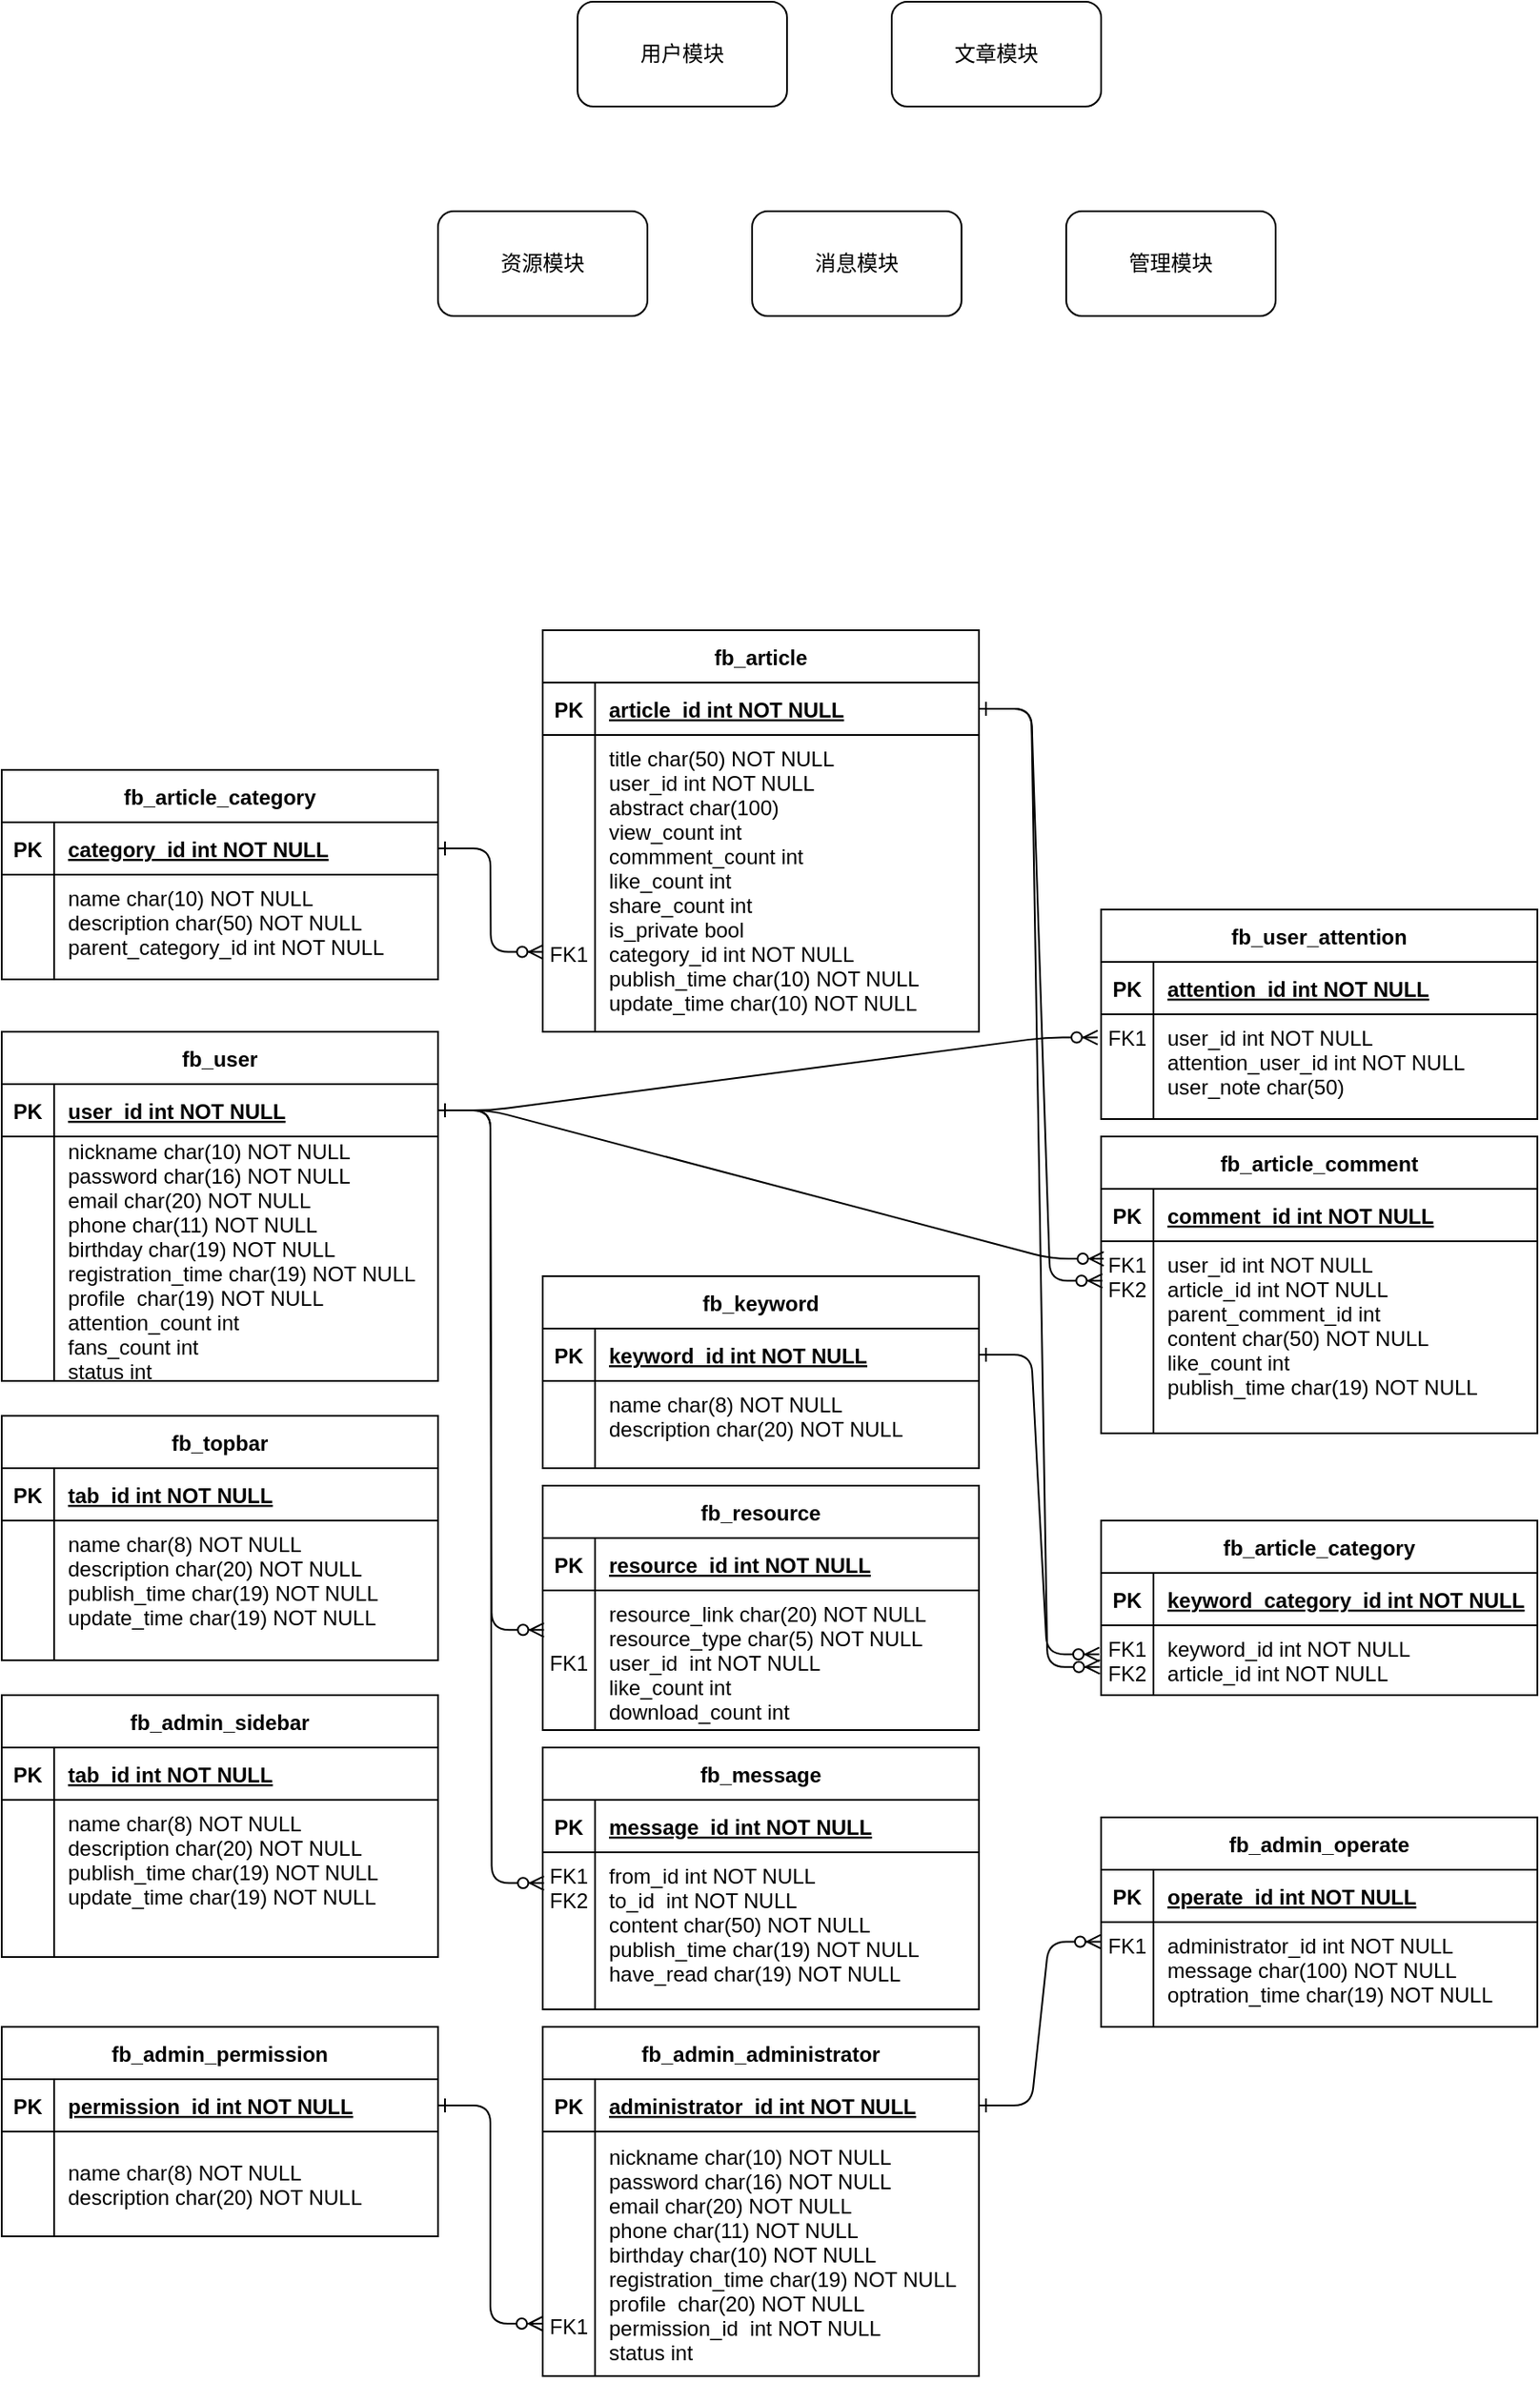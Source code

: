 <mxfile version="20.8.11" type="github"><diagram id="R2lEEEUBdFMjLlhIrx00" name="Page-1"><mxGraphModel dx="1850" dy="1623" grid="1" gridSize="10" guides="1" tooltips="1" connect="1" arrows="1" fold="1" page="1" pageScale="1" pageWidth="850" pageHeight="1100" math="0" shadow="0" extFonts="Permanent Marker^https://fonts.googleapis.com/css?family=Permanent+Marker"><root><mxCell id="0"/><mxCell id="1" parent="0"/><mxCell id="C-vyLk0tnHw3VtMMgP7b-1" value="" style="edgeStyle=entityRelationEdgeStyle;endArrow=ERzeroToMany;startArrow=ERone;endFill=1;startFill=0;entryX=-0.008;entryY=0.221;entryDx=0;entryDy=0;entryPerimeter=0;" parent="1" source="C-vyLk0tnHw3VtMMgP7b-24" target="9buEiOrtO3o29P1DE8tQ-12" edge="1"><mxGeometry width="100" height="100" relative="1" as="geometry"><mxPoint x="340" y="720" as="sourcePoint"/><mxPoint x="430" y="340" as="targetPoint"/></mxGeometry></mxCell><mxCell id="C-vyLk0tnHw3VtMMgP7b-2" value="fb_article_category" style="shape=table;startSize=30;container=1;collapsible=1;childLayout=tableLayout;fixedRows=1;rowLines=0;fontStyle=1;align=center;resizeLast=1;" parent="1" vertex="1"><mxGeometry x="-190" y="190" width="250" height="120" as="geometry"/></mxCell><mxCell id="C-vyLk0tnHw3VtMMgP7b-3" value="" style="shape=partialRectangle;collapsible=0;dropTarget=0;pointerEvents=0;fillColor=none;points=[[0,0.5],[1,0.5]];portConstraint=eastwest;top=0;left=0;right=0;bottom=1;" parent="C-vyLk0tnHw3VtMMgP7b-2" vertex="1"><mxGeometry y="30" width="250" height="30" as="geometry"/></mxCell><mxCell id="C-vyLk0tnHw3VtMMgP7b-4" value="PK" style="shape=partialRectangle;overflow=hidden;connectable=0;fillColor=none;top=0;left=0;bottom=0;right=0;fontStyle=1;" parent="C-vyLk0tnHw3VtMMgP7b-3" vertex="1"><mxGeometry width="30" height="30" as="geometry"><mxRectangle width="30" height="30" as="alternateBounds"/></mxGeometry></mxCell><mxCell id="C-vyLk0tnHw3VtMMgP7b-5" value="category_id int NOT NULL" style="shape=partialRectangle;overflow=hidden;connectable=0;fillColor=none;top=0;left=0;bottom=0;right=0;align=left;spacingLeft=6;fontStyle=5;" parent="C-vyLk0tnHw3VtMMgP7b-3" vertex="1"><mxGeometry x="30" width="220" height="30" as="geometry"><mxRectangle width="220" height="30" as="alternateBounds"/></mxGeometry></mxCell><mxCell id="C-vyLk0tnHw3VtMMgP7b-6" value="" style="shape=partialRectangle;collapsible=0;dropTarget=0;pointerEvents=0;fillColor=none;points=[[0,0.5],[1,0.5]];portConstraint=eastwest;top=0;left=0;right=0;bottom=0;" parent="C-vyLk0tnHw3VtMMgP7b-2" vertex="1"><mxGeometry y="60" width="250" height="60" as="geometry"/></mxCell><mxCell id="C-vyLk0tnHw3VtMMgP7b-7" value="" style="shape=partialRectangle;overflow=hidden;connectable=0;fillColor=none;top=0;left=0;bottom=0;right=0;" parent="C-vyLk0tnHw3VtMMgP7b-6" vertex="1"><mxGeometry width="30" height="60" as="geometry"><mxRectangle width="30" height="60" as="alternateBounds"/></mxGeometry></mxCell><mxCell id="C-vyLk0tnHw3VtMMgP7b-8" value="name char(10) NOT NULL&#10;description char(50) NOT NULL&#10;parent_category_id int NOT NULL" style="shape=partialRectangle;overflow=hidden;connectable=0;fillColor=none;top=0;left=0;bottom=0;right=0;align=left;spacingLeft=6;verticalAlign=top;" parent="C-vyLk0tnHw3VtMMgP7b-6" vertex="1"><mxGeometry x="30" width="220" height="60" as="geometry"><mxRectangle width="220" height="60" as="alternateBounds"/></mxGeometry></mxCell><mxCell id="C-vyLk0tnHw3VtMMgP7b-13" value="fb_keyword" style="shape=table;startSize=30;container=1;collapsible=1;childLayout=tableLayout;fixedRows=1;rowLines=0;fontStyle=1;align=center;resizeLast=1;" parent="1" vertex="1"><mxGeometry x="120" y="480" width="250" height="110" as="geometry"/></mxCell><mxCell id="C-vyLk0tnHw3VtMMgP7b-14" value="" style="shape=partialRectangle;collapsible=0;dropTarget=0;pointerEvents=0;fillColor=none;points=[[0,0.5],[1,0.5]];portConstraint=eastwest;top=0;left=0;right=0;bottom=1;" parent="C-vyLk0tnHw3VtMMgP7b-13" vertex="1"><mxGeometry y="30" width="250" height="30" as="geometry"/></mxCell><mxCell id="C-vyLk0tnHw3VtMMgP7b-15" value="PK" style="shape=partialRectangle;overflow=hidden;connectable=0;fillColor=none;top=0;left=0;bottom=0;right=0;fontStyle=1;" parent="C-vyLk0tnHw3VtMMgP7b-14" vertex="1"><mxGeometry width="30" height="30" as="geometry"><mxRectangle width="30" height="30" as="alternateBounds"/></mxGeometry></mxCell><mxCell id="C-vyLk0tnHw3VtMMgP7b-16" value="keyword_id int NOT NULL" style="shape=partialRectangle;overflow=hidden;connectable=0;fillColor=none;top=0;left=0;bottom=0;right=0;align=left;spacingLeft=6;fontStyle=5;" parent="C-vyLk0tnHw3VtMMgP7b-14" vertex="1"><mxGeometry x="30" width="220" height="30" as="geometry"><mxRectangle width="220" height="30" as="alternateBounds"/></mxGeometry></mxCell><mxCell id="C-vyLk0tnHw3VtMMgP7b-17" value="" style="shape=partialRectangle;collapsible=0;dropTarget=0;pointerEvents=0;fillColor=none;points=[[0,0.5],[1,0.5]];portConstraint=eastwest;top=0;left=0;right=0;bottom=0;" parent="C-vyLk0tnHw3VtMMgP7b-13" vertex="1"><mxGeometry y="60" width="250" height="50" as="geometry"/></mxCell><mxCell id="C-vyLk0tnHw3VtMMgP7b-18" value="" style="shape=partialRectangle;overflow=hidden;connectable=0;fillColor=none;top=0;left=0;bottom=0;right=0;" parent="C-vyLk0tnHw3VtMMgP7b-17" vertex="1"><mxGeometry width="30" height="50" as="geometry"><mxRectangle width="30" height="50" as="alternateBounds"/></mxGeometry></mxCell><mxCell id="C-vyLk0tnHw3VtMMgP7b-19" value="name char(8) NOT NULL&#10;description char(20) NOT NULL" style="shape=partialRectangle;overflow=hidden;connectable=0;fillColor=none;top=0;left=0;bottom=0;right=0;align=left;spacingLeft=6;verticalAlign=top;" parent="C-vyLk0tnHw3VtMMgP7b-17" vertex="1"><mxGeometry x="30" width="220" height="50" as="geometry"><mxRectangle width="220" height="50" as="alternateBounds"/></mxGeometry></mxCell><mxCell id="C-vyLk0tnHw3VtMMgP7b-23" value="fb_user" style="shape=table;startSize=30;container=1;collapsible=1;childLayout=tableLayout;fixedRows=1;rowLines=0;fontStyle=1;align=center;resizeLast=1;" parent="1" vertex="1"><mxGeometry x="-190" y="340" width="250" height="200" as="geometry"/></mxCell><mxCell id="C-vyLk0tnHw3VtMMgP7b-24" value="" style="shape=partialRectangle;collapsible=0;dropTarget=0;pointerEvents=0;fillColor=none;points=[[0,0.5],[1,0.5]];portConstraint=eastwest;top=0;left=0;right=0;bottom=1;" parent="C-vyLk0tnHw3VtMMgP7b-23" vertex="1"><mxGeometry y="30" width="250" height="30" as="geometry"/></mxCell><mxCell id="C-vyLk0tnHw3VtMMgP7b-25" value="PK" style="shape=partialRectangle;overflow=hidden;connectable=0;fillColor=none;top=0;left=0;bottom=0;right=0;fontStyle=1;" parent="C-vyLk0tnHw3VtMMgP7b-24" vertex="1"><mxGeometry width="30" height="30" as="geometry"><mxRectangle width="30" height="30" as="alternateBounds"/></mxGeometry></mxCell><mxCell id="C-vyLk0tnHw3VtMMgP7b-26" value="user_id int NOT NULL" style="shape=partialRectangle;overflow=hidden;connectable=0;fillColor=none;top=0;left=0;bottom=0;right=0;align=left;spacingLeft=6;fontStyle=5;" parent="C-vyLk0tnHw3VtMMgP7b-24" vertex="1"><mxGeometry x="30" width="220" height="30" as="geometry"><mxRectangle width="220" height="30" as="alternateBounds"/></mxGeometry></mxCell><mxCell id="C-vyLk0tnHw3VtMMgP7b-27" value="" style="shape=partialRectangle;collapsible=0;dropTarget=0;pointerEvents=0;fillColor=none;points=[[0,0.5],[1,0.5]];portConstraint=eastwest;top=0;left=0;right=0;bottom=0;" parent="C-vyLk0tnHw3VtMMgP7b-23" vertex="1"><mxGeometry y="60" width="250" height="140" as="geometry"/></mxCell><mxCell id="C-vyLk0tnHw3VtMMgP7b-28" value="" style="shape=partialRectangle;overflow=hidden;connectable=0;fillColor=none;top=0;left=0;bottom=0;right=0;" parent="C-vyLk0tnHw3VtMMgP7b-27" vertex="1"><mxGeometry width="30" height="140" as="geometry"><mxRectangle width="30" height="140" as="alternateBounds"/></mxGeometry></mxCell><mxCell id="C-vyLk0tnHw3VtMMgP7b-29" value="nickname char(10) NOT NULL&#10;password char(16) NOT NULL&#10;email char(20) NOT NULL&#10;phone char(11) NOT NULL&#10;birthday char(19) NOT NULL&#10;registration_time char(19) NOT NULL&#10;profile  char(19) NOT NULL&#10;attention_count int&#10;fans_count int &#10;status int" style="shape=partialRectangle;overflow=hidden;connectable=0;fillColor=none;top=0;left=0;bottom=0;right=0;align=left;spacingLeft=6;" parent="C-vyLk0tnHw3VtMMgP7b-27" vertex="1"><mxGeometry x="30" width="220" height="140" as="geometry"><mxRectangle width="220" height="140" as="alternateBounds"/></mxGeometry></mxCell><mxCell id="kKyGBxPRUgHwB1BUwoho-8" value="用户模块" style="rounded=1;whiteSpace=wrap;html=1;" parent="1" vertex="1"><mxGeometry x="140" y="-250" width="120" height="60" as="geometry"/></mxCell><mxCell id="kKyGBxPRUgHwB1BUwoho-9" value="文章模块" style="rounded=1;whiteSpace=wrap;html=1;" parent="1" vertex="1"><mxGeometry x="320" y="-250" width="120" height="60" as="geometry"/></mxCell><mxCell id="kKyGBxPRUgHwB1BUwoho-11" value="资源模块" style="rounded=1;whiteSpace=wrap;html=1;" parent="1" vertex="1"><mxGeometry x="60" y="-130" width="120" height="60" as="geometry"/></mxCell><mxCell id="kKyGBxPRUgHwB1BUwoho-12" value="消息模块" style="rounded=1;whiteSpace=wrap;html=1;" parent="1" vertex="1"><mxGeometry x="240" y="-130" width="120" height="60" as="geometry"/></mxCell><mxCell id="9buEiOrtO3o29P1DE8tQ-1" value="fb_article" style="shape=table;startSize=30;container=1;collapsible=1;childLayout=tableLayout;fixedRows=1;rowLines=0;fontStyle=1;align=center;resizeLast=1;" vertex="1" parent="1"><mxGeometry x="120" y="110" width="250" height="230" as="geometry"><mxRectangle x="120" y="330" width="90" height="30" as="alternateBounds"/></mxGeometry></mxCell><mxCell id="9buEiOrtO3o29P1DE8tQ-2" value="" style="shape=partialRectangle;collapsible=0;dropTarget=0;pointerEvents=0;fillColor=none;points=[[0,0.5],[1,0.5]];portConstraint=eastwest;top=0;left=0;right=0;bottom=1;" vertex="1" parent="9buEiOrtO3o29P1DE8tQ-1"><mxGeometry y="30" width="250" height="30" as="geometry"/></mxCell><mxCell id="9buEiOrtO3o29P1DE8tQ-3" value="PK" style="shape=partialRectangle;overflow=hidden;connectable=0;fillColor=none;top=0;left=0;bottom=0;right=0;fontStyle=1;" vertex="1" parent="9buEiOrtO3o29P1DE8tQ-2"><mxGeometry width="30" height="30" as="geometry"><mxRectangle width="30" height="30" as="alternateBounds"/></mxGeometry></mxCell><mxCell id="9buEiOrtO3o29P1DE8tQ-4" value="article_id int NOT NULL" style="shape=partialRectangle;overflow=hidden;connectable=0;fillColor=none;top=0;left=0;bottom=0;right=0;align=left;spacingLeft=6;fontStyle=5;" vertex="1" parent="9buEiOrtO3o29P1DE8tQ-2"><mxGeometry x="30" width="220" height="30" as="geometry"><mxRectangle width="220" height="30" as="alternateBounds"/></mxGeometry></mxCell><mxCell id="9buEiOrtO3o29P1DE8tQ-5" value="" style="shape=partialRectangle;collapsible=0;dropTarget=0;pointerEvents=0;fillColor=none;points=[[0,0.5],[1,0.5]];portConstraint=eastwest;top=0;left=0;right=0;bottom=0;" vertex="1" parent="9buEiOrtO3o29P1DE8tQ-1"><mxGeometry y="60" width="250" height="170" as="geometry"/></mxCell><mxCell id="9buEiOrtO3o29P1DE8tQ-6" value="&#10;&#10;&#10;&#10;&#10;&#10;&#10;&#10;FK1" style="shape=partialRectangle;overflow=hidden;connectable=0;fillColor=none;top=0;left=0;bottom=0;right=0;verticalAlign=top;" vertex="1" parent="9buEiOrtO3o29P1DE8tQ-5"><mxGeometry width="30" height="170" as="geometry"><mxRectangle width="30" height="170" as="alternateBounds"/></mxGeometry></mxCell><mxCell id="9buEiOrtO3o29P1DE8tQ-7" value="title char(50) NOT NULL&#10;user_id int NOT NULL&#10;abstract char(100)&#10;view_count int&#10;commment_count int&#10;like_count int&#10;share_count int&#10;is_private bool&#10;category_id int NOT NULL&#10;publish_time char(10) NOT NULL&#10;update_time char(10) NOT NULL" style="shape=partialRectangle;overflow=hidden;connectable=0;fillColor=none;top=0;left=0;bottom=0;right=0;align=left;spacingLeft=6;verticalAlign=top;" vertex="1" parent="9buEiOrtO3o29P1DE8tQ-5"><mxGeometry x="30" width="220" height="170" as="geometry"><mxRectangle width="220" height="170" as="alternateBounds"/></mxGeometry></mxCell><mxCell id="9buEiOrtO3o29P1DE8tQ-8" value="fb_user_attention" style="shape=table;startSize=30;container=1;collapsible=1;childLayout=tableLayout;fixedRows=1;rowLines=0;fontStyle=1;align=center;resizeLast=1;" vertex="1" parent="1"><mxGeometry x="440" y="270" width="250" height="120" as="geometry"/></mxCell><mxCell id="9buEiOrtO3o29P1DE8tQ-9" value="" style="shape=partialRectangle;collapsible=0;dropTarget=0;pointerEvents=0;fillColor=none;points=[[0,0.5],[1,0.5]];portConstraint=eastwest;top=0;left=0;right=0;bottom=1;" vertex="1" parent="9buEiOrtO3o29P1DE8tQ-8"><mxGeometry y="30" width="250" height="30" as="geometry"/></mxCell><mxCell id="9buEiOrtO3o29P1DE8tQ-10" value="PK" style="shape=partialRectangle;overflow=hidden;connectable=0;fillColor=none;top=0;left=0;bottom=0;right=0;fontStyle=1;" vertex="1" parent="9buEiOrtO3o29P1DE8tQ-9"><mxGeometry width="30" height="30" as="geometry"><mxRectangle width="30" height="30" as="alternateBounds"/></mxGeometry></mxCell><mxCell id="9buEiOrtO3o29P1DE8tQ-11" value="attention_id int NOT NULL" style="shape=partialRectangle;overflow=hidden;connectable=0;fillColor=none;top=0;left=0;bottom=0;right=0;align=left;spacingLeft=6;fontStyle=5;" vertex="1" parent="9buEiOrtO3o29P1DE8tQ-9"><mxGeometry x="30" width="220" height="30" as="geometry"><mxRectangle width="220" height="30" as="alternateBounds"/></mxGeometry></mxCell><mxCell id="9buEiOrtO3o29P1DE8tQ-12" value="" style="shape=partialRectangle;collapsible=0;dropTarget=0;pointerEvents=0;fillColor=none;points=[[0,0.5],[1,0.5]];portConstraint=eastwest;top=0;left=0;right=0;bottom=0;" vertex="1" parent="9buEiOrtO3o29P1DE8tQ-8"><mxGeometry y="60" width="250" height="60" as="geometry"/></mxCell><mxCell id="9buEiOrtO3o29P1DE8tQ-13" value="FK1" style="shape=partialRectangle;overflow=hidden;connectable=0;fillColor=none;top=0;left=0;bottom=0;right=0;verticalAlign=top;" vertex="1" parent="9buEiOrtO3o29P1DE8tQ-12"><mxGeometry width="30" height="60" as="geometry"><mxRectangle width="30" height="60" as="alternateBounds"/></mxGeometry></mxCell><mxCell id="9buEiOrtO3o29P1DE8tQ-14" value="user_id int NOT NULL&#10;attention_user_id int NOT NULL&#10;user_note char(50)" style="shape=partialRectangle;overflow=hidden;connectable=0;fillColor=none;top=0;left=0;bottom=0;right=0;align=left;spacingLeft=6;verticalAlign=top;" vertex="1" parent="9buEiOrtO3o29P1DE8tQ-12"><mxGeometry x="30" width="220" height="60" as="geometry"><mxRectangle width="220" height="60" as="alternateBounds"/></mxGeometry></mxCell><mxCell id="9buEiOrtO3o29P1DE8tQ-15" value="fb_article_comment" style="shape=table;startSize=30;container=1;collapsible=1;childLayout=tableLayout;fixedRows=1;rowLines=0;fontStyle=1;align=center;resizeLast=1;" vertex="1" parent="1"><mxGeometry x="440" y="400" width="250" height="170" as="geometry"/></mxCell><mxCell id="9buEiOrtO3o29P1DE8tQ-16" value="" style="shape=partialRectangle;collapsible=0;dropTarget=0;pointerEvents=0;fillColor=none;points=[[0,0.5],[1,0.5]];portConstraint=eastwest;top=0;left=0;right=0;bottom=1;" vertex="1" parent="9buEiOrtO3o29P1DE8tQ-15"><mxGeometry y="30" width="250" height="30" as="geometry"/></mxCell><mxCell id="9buEiOrtO3o29P1DE8tQ-17" value="PK" style="shape=partialRectangle;overflow=hidden;connectable=0;fillColor=none;top=0;left=0;bottom=0;right=0;fontStyle=1;" vertex="1" parent="9buEiOrtO3o29P1DE8tQ-16"><mxGeometry width="30" height="30" as="geometry"><mxRectangle width="30" height="30" as="alternateBounds"/></mxGeometry></mxCell><mxCell id="9buEiOrtO3o29P1DE8tQ-18" value="comment_id int NOT NULL" style="shape=partialRectangle;overflow=hidden;connectable=0;fillColor=none;top=0;left=0;bottom=0;right=0;align=left;spacingLeft=6;fontStyle=5;" vertex="1" parent="9buEiOrtO3o29P1DE8tQ-16"><mxGeometry x="30" width="220" height="30" as="geometry"><mxRectangle width="220" height="30" as="alternateBounds"/></mxGeometry></mxCell><mxCell id="9buEiOrtO3o29P1DE8tQ-19" value="" style="shape=partialRectangle;collapsible=0;dropTarget=0;pointerEvents=0;fillColor=none;points=[[0,0.5],[1,0.5]];portConstraint=eastwest;top=0;left=0;right=0;bottom=0;" vertex="1" parent="9buEiOrtO3o29P1DE8tQ-15"><mxGeometry y="60" width="250" height="110" as="geometry"/></mxCell><mxCell id="9buEiOrtO3o29P1DE8tQ-20" value="FK1&#10;FK2" style="shape=partialRectangle;overflow=hidden;connectable=0;fillColor=none;top=0;left=0;bottom=0;right=0;verticalAlign=top;" vertex="1" parent="9buEiOrtO3o29P1DE8tQ-19"><mxGeometry width="30" height="110" as="geometry"><mxRectangle width="30" height="110" as="alternateBounds"/></mxGeometry></mxCell><mxCell id="9buEiOrtO3o29P1DE8tQ-21" value="user_id int NOT NULL&#10;article_id int NOT NULL&#10;parent_comment_id int &#10;content char(50) NOT NULL&#10;like_count int&#10;publish_time char(19) NOT NULL&#10;" style="shape=partialRectangle;overflow=hidden;connectable=0;fillColor=none;top=0;left=0;bottom=0;right=0;align=left;spacingLeft=6;verticalAlign=top;" vertex="1" parent="9buEiOrtO3o29P1DE8tQ-19"><mxGeometry x="30" width="220" height="110" as="geometry"><mxRectangle width="220" height="110" as="alternateBounds"/></mxGeometry></mxCell><mxCell id="9buEiOrtO3o29P1DE8tQ-22" value="" style="edgeStyle=entityRelationEdgeStyle;endArrow=ERzeroToMany;startArrow=ERone;endFill=1;startFill=0;exitX=1;exitY=0.5;exitDx=0;exitDy=0;entryX=0.006;entryY=0.091;entryDx=0;entryDy=0;entryPerimeter=0;" edge="1" parent="1" source="C-vyLk0tnHw3VtMMgP7b-24" target="9buEiOrtO3o29P1DE8tQ-19"><mxGeometry width="100" height="100" relative="1" as="geometry"><mxPoint x="380" y="145" as="sourcePoint"/><mxPoint x="430" y="420" as="targetPoint"/></mxGeometry></mxCell><mxCell id="9buEiOrtO3o29P1DE8tQ-23" value="" style="edgeStyle=entityRelationEdgeStyle;endArrow=ERzeroToMany;startArrow=ERone;endFill=1;startFill=0;exitX=1;exitY=0.5;exitDx=0;exitDy=0;entryX=0.003;entryY=0.206;entryDx=0;entryDy=0;entryPerimeter=0;" edge="1" parent="1" source="9buEiOrtO3o29P1DE8tQ-2" target="9buEiOrtO3o29P1DE8tQ-19"><mxGeometry width="100" height="100" relative="1" as="geometry"><mxPoint x="400" y="360" as="sourcePoint"/><mxPoint x="439" y="437" as="targetPoint"/></mxGeometry></mxCell><mxCell id="9buEiOrtO3o29P1DE8tQ-25" value="" style="edgeStyle=entityRelationEdgeStyle;endArrow=ERzeroToMany;startArrow=ERone;endFill=1;startFill=0;entryX=0.001;entryY=0.731;entryDx=0;entryDy=0;entryPerimeter=0;" edge="1" parent="1" source="C-vyLk0tnHw3VtMMgP7b-3" target="9buEiOrtO3o29P1DE8tQ-5"><mxGeometry width="100" height="100" relative="1" as="geometry"><mxPoint x="320" y="620" as="sourcePoint"/><mxPoint x="110" y="383" as="targetPoint"/></mxGeometry></mxCell><mxCell id="9buEiOrtO3o29P1DE8tQ-34" value="" style="edgeStyle=entityRelationEdgeStyle;endArrow=ERzeroToMany;startArrow=ERone;endFill=1;startFill=0;exitX=1;exitY=0.5;exitDx=0;exitDy=0;entryX=-0.004;entryY=0.416;entryDx=0;entryDy=0;entryPerimeter=0;" edge="1" parent="1" source="C-vyLk0tnHw3VtMMgP7b-14" target="9buEiOrtO3o29P1DE8tQ-39"><mxGeometry width="100" height="100" relative="1" as="geometry"><mxPoint x="60" y="600" as="sourcePoint"/><mxPoint x="120" y="520" as="targetPoint"/></mxGeometry></mxCell><mxCell id="9buEiOrtO3o29P1DE8tQ-35" value="fb_article_category" style="shape=table;startSize=30;container=1;collapsible=1;childLayout=tableLayout;fixedRows=1;rowLines=0;fontStyle=1;align=center;resizeLast=1;" vertex="1" parent="1"><mxGeometry x="440" y="620" width="250" height="100" as="geometry"/></mxCell><mxCell id="9buEiOrtO3o29P1DE8tQ-36" value="" style="shape=partialRectangle;collapsible=0;dropTarget=0;pointerEvents=0;fillColor=none;points=[[0,0.5],[1,0.5]];portConstraint=eastwest;top=0;left=0;right=0;bottom=1;" vertex="1" parent="9buEiOrtO3o29P1DE8tQ-35"><mxGeometry y="30" width="250" height="30" as="geometry"/></mxCell><mxCell id="9buEiOrtO3o29P1DE8tQ-37" value="PK" style="shape=partialRectangle;overflow=hidden;connectable=0;fillColor=none;top=0;left=0;bottom=0;right=0;fontStyle=1;" vertex="1" parent="9buEiOrtO3o29P1DE8tQ-36"><mxGeometry width="30" height="30" as="geometry"><mxRectangle width="30" height="30" as="alternateBounds"/></mxGeometry></mxCell><mxCell id="9buEiOrtO3o29P1DE8tQ-38" value="keyword_category_id int NOT NULL" style="shape=partialRectangle;overflow=hidden;connectable=0;fillColor=none;top=0;left=0;bottom=0;right=0;align=left;spacingLeft=6;fontStyle=5;" vertex="1" parent="9buEiOrtO3o29P1DE8tQ-36"><mxGeometry x="30" width="220" height="30" as="geometry"><mxRectangle width="220" height="30" as="alternateBounds"/></mxGeometry></mxCell><mxCell id="9buEiOrtO3o29P1DE8tQ-39" value="" style="shape=partialRectangle;collapsible=0;dropTarget=0;pointerEvents=0;fillColor=none;points=[[0,0.5],[1,0.5]];portConstraint=eastwest;top=0;left=0;right=0;bottom=0;" vertex="1" parent="9buEiOrtO3o29P1DE8tQ-35"><mxGeometry y="60" width="250" height="40" as="geometry"/></mxCell><mxCell id="9buEiOrtO3o29P1DE8tQ-40" value="FK1&#10;FK2" style="shape=partialRectangle;overflow=hidden;connectable=0;fillColor=none;top=0;left=0;bottom=0;right=0;verticalAlign=top;" vertex="1" parent="9buEiOrtO3o29P1DE8tQ-39"><mxGeometry width="30" height="40" as="geometry"><mxRectangle width="30" height="40" as="alternateBounds"/></mxGeometry></mxCell><mxCell id="9buEiOrtO3o29P1DE8tQ-41" value="keyword_id int NOT NULL&#10;article_id int NOT NULL" style="shape=partialRectangle;overflow=hidden;connectable=0;fillColor=none;top=0;left=0;bottom=0;right=0;align=left;spacingLeft=6;verticalAlign=top;" vertex="1" parent="9buEiOrtO3o29P1DE8tQ-39"><mxGeometry x="30" width="220" height="40" as="geometry"><mxRectangle width="220" height="40" as="alternateBounds"/></mxGeometry></mxCell><mxCell id="9buEiOrtO3o29P1DE8tQ-42" value="" style="edgeStyle=entityRelationEdgeStyle;endArrow=ERzeroToMany;startArrow=ERone;endFill=1;startFill=0;exitX=1;exitY=0.5;exitDx=0;exitDy=0;entryX=-0.003;entryY=0.596;entryDx=0;entryDy=0;entryPerimeter=0;" edge="1" parent="1" source="9buEiOrtO3o29P1DE8tQ-2" target="9buEiOrtO3o29P1DE8tQ-39"><mxGeometry width="100" height="100" relative="1" as="geometry"><mxPoint x="380" y="385" as="sourcePoint"/><mxPoint x="448" y="670" as="targetPoint"/></mxGeometry></mxCell><mxCell id="9buEiOrtO3o29P1DE8tQ-52" value="fb_resource" style="shape=table;startSize=30;container=1;collapsible=1;childLayout=tableLayout;fixedRows=1;rowLines=0;fontStyle=1;align=center;resizeLast=1;" vertex="1" parent="1"><mxGeometry x="120" y="600" width="250" height="140" as="geometry"/></mxCell><mxCell id="9buEiOrtO3o29P1DE8tQ-53" value="" style="shape=partialRectangle;collapsible=0;dropTarget=0;pointerEvents=0;fillColor=none;points=[[0,0.5],[1,0.5]];portConstraint=eastwest;top=0;left=0;right=0;bottom=1;" vertex="1" parent="9buEiOrtO3o29P1DE8tQ-52"><mxGeometry y="30" width="250" height="30" as="geometry"/></mxCell><mxCell id="9buEiOrtO3o29P1DE8tQ-54" value="PK" style="shape=partialRectangle;overflow=hidden;connectable=0;fillColor=none;top=0;left=0;bottom=0;right=0;fontStyle=1;" vertex="1" parent="9buEiOrtO3o29P1DE8tQ-53"><mxGeometry width="30" height="30" as="geometry"><mxRectangle width="30" height="30" as="alternateBounds"/></mxGeometry></mxCell><mxCell id="9buEiOrtO3o29P1DE8tQ-55" value="resource_id int NOT NULL" style="shape=partialRectangle;overflow=hidden;connectable=0;fillColor=none;top=0;left=0;bottom=0;right=0;align=left;spacingLeft=6;fontStyle=5;" vertex="1" parent="9buEiOrtO3o29P1DE8tQ-53"><mxGeometry x="30" width="220" height="30" as="geometry"><mxRectangle width="220" height="30" as="alternateBounds"/></mxGeometry></mxCell><mxCell id="9buEiOrtO3o29P1DE8tQ-56" value="" style="shape=partialRectangle;collapsible=0;dropTarget=0;pointerEvents=0;fillColor=none;points=[[0,0.5],[1,0.5]];portConstraint=eastwest;top=0;left=0;right=0;bottom=0;" vertex="1" parent="9buEiOrtO3o29P1DE8tQ-52"><mxGeometry y="60" width="250" height="80" as="geometry"/></mxCell><mxCell id="9buEiOrtO3o29P1DE8tQ-57" value="&#10;&#10;FK1" style="shape=partialRectangle;overflow=hidden;connectable=0;fillColor=none;top=0;left=0;bottom=0;right=0;verticalAlign=top;" vertex="1" parent="9buEiOrtO3o29P1DE8tQ-56"><mxGeometry width="30" height="80" as="geometry"><mxRectangle width="30" height="80" as="alternateBounds"/></mxGeometry></mxCell><mxCell id="9buEiOrtO3o29P1DE8tQ-58" value="resource_link char(20) NOT NULL&#10;resource_type char(5) NOT NULL&#10;user_id  int NOT NULL&#10;like_count int&#10;download_count int" style="shape=partialRectangle;overflow=hidden;connectable=0;fillColor=none;top=0;left=0;bottom=0;right=0;align=left;spacingLeft=6;verticalAlign=top;" vertex="1" parent="9buEiOrtO3o29P1DE8tQ-56"><mxGeometry x="30" width="220" height="80" as="geometry"><mxRectangle width="220" height="80" as="alternateBounds"/></mxGeometry></mxCell><mxCell id="9buEiOrtO3o29P1DE8tQ-59" value="" style="edgeStyle=entityRelationEdgeStyle;endArrow=ERzeroToMany;startArrow=ERone;endFill=1;startFill=0;entryX=0.003;entryY=0.283;entryDx=0;entryDy=0;entryPerimeter=0;" edge="1" parent="1" source="C-vyLk0tnHw3VtMMgP7b-24" target="9buEiOrtO3o29P1DE8tQ-56"><mxGeometry width="100" height="100" relative="1" as="geometry"><mxPoint x="370" y="240" as="sourcePoint"/><mxPoint x="469.25" y="469.6" as="targetPoint"/></mxGeometry></mxCell><mxCell id="9buEiOrtO3o29P1DE8tQ-60" value="fb_message" style="shape=table;startSize=30;container=1;collapsible=1;childLayout=tableLayout;fixedRows=1;rowLines=0;fontStyle=1;align=center;resizeLast=1;" vertex="1" parent="1"><mxGeometry x="120" y="750" width="250" height="150" as="geometry"/></mxCell><mxCell id="9buEiOrtO3o29P1DE8tQ-61" value="" style="shape=partialRectangle;collapsible=0;dropTarget=0;pointerEvents=0;fillColor=none;points=[[0,0.5],[1,0.5]];portConstraint=eastwest;top=0;left=0;right=0;bottom=1;" vertex="1" parent="9buEiOrtO3o29P1DE8tQ-60"><mxGeometry y="30" width="250" height="30" as="geometry"/></mxCell><mxCell id="9buEiOrtO3o29P1DE8tQ-62" value="PK" style="shape=partialRectangle;overflow=hidden;connectable=0;fillColor=none;top=0;left=0;bottom=0;right=0;fontStyle=1;" vertex="1" parent="9buEiOrtO3o29P1DE8tQ-61"><mxGeometry width="30" height="30" as="geometry"><mxRectangle width="30" height="30" as="alternateBounds"/></mxGeometry></mxCell><mxCell id="9buEiOrtO3o29P1DE8tQ-63" value="message_id int NOT NULL" style="shape=partialRectangle;overflow=hidden;connectable=0;fillColor=none;top=0;left=0;bottom=0;right=0;align=left;spacingLeft=6;fontStyle=5;" vertex="1" parent="9buEiOrtO3o29P1DE8tQ-61"><mxGeometry x="30" width="220" height="30" as="geometry"><mxRectangle width="220" height="30" as="alternateBounds"/></mxGeometry></mxCell><mxCell id="9buEiOrtO3o29P1DE8tQ-64" value="" style="shape=partialRectangle;collapsible=0;dropTarget=0;pointerEvents=0;fillColor=none;points=[[0,0.5],[1,0.5]];portConstraint=eastwest;top=0;left=0;right=0;bottom=0;" vertex="1" parent="9buEiOrtO3o29P1DE8tQ-60"><mxGeometry y="60" width="250" height="90" as="geometry"/></mxCell><mxCell id="9buEiOrtO3o29P1DE8tQ-65" value="FK1&#10;FK2" style="shape=partialRectangle;overflow=hidden;connectable=0;fillColor=none;top=0;left=0;bottom=0;right=0;verticalAlign=top;" vertex="1" parent="9buEiOrtO3o29P1DE8tQ-64"><mxGeometry width="30" height="90" as="geometry"><mxRectangle width="30" height="90" as="alternateBounds"/></mxGeometry></mxCell><mxCell id="9buEiOrtO3o29P1DE8tQ-66" value="from_id int NOT NULL&#10;to_id  int NOT NULL&#10;content char(50) NOT NULL&#10;publish_time char(19) NOT NULL&#10;have_read char(19) NOT NULL" style="shape=partialRectangle;overflow=hidden;connectable=0;fillColor=none;top=0;left=0;bottom=0;right=0;align=left;spacingLeft=6;verticalAlign=top;" vertex="1" parent="9buEiOrtO3o29P1DE8tQ-64"><mxGeometry x="30" width="220" height="90" as="geometry"><mxRectangle width="220" height="90" as="alternateBounds"/></mxGeometry></mxCell><mxCell id="9buEiOrtO3o29P1DE8tQ-67" value="" style="edgeStyle=entityRelationEdgeStyle;endArrow=ERzeroToMany;startArrow=ERone;endFill=1;startFill=0;entryX=0.003;entryY=0.196;entryDx=0;entryDy=0;entryPerimeter=0;exitX=1;exitY=0.5;exitDx=0;exitDy=0;" edge="1" parent="1" source="C-vyLk0tnHw3VtMMgP7b-24" target="9buEiOrtO3o29P1DE8tQ-64"><mxGeometry width="100" height="100" relative="1" as="geometry"><mxPoint x="70" y="185" as="sourcePoint"/><mxPoint x="130.75" y="655.47" as="targetPoint"/></mxGeometry></mxCell><mxCell id="9buEiOrtO3o29P1DE8tQ-68" value="fb_topbar" style="shape=table;startSize=30;container=1;collapsible=1;childLayout=tableLayout;fixedRows=1;rowLines=0;fontStyle=1;align=center;resizeLast=1;" vertex="1" parent="1"><mxGeometry x="-190" y="560" width="250" height="140" as="geometry"/></mxCell><mxCell id="9buEiOrtO3o29P1DE8tQ-69" value="" style="shape=partialRectangle;collapsible=0;dropTarget=0;pointerEvents=0;fillColor=none;points=[[0,0.5],[1,0.5]];portConstraint=eastwest;top=0;left=0;right=0;bottom=1;" vertex="1" parent="9buEiOrtO3o29P1DE8tQ-68"><mxGeometry y="30" width="250" height="30" as="geometry"/></mxCell><mxCell id="9buEiOrtO3o29P1DE8tQ-70" value="PK" style="shape=partialRectangle;overflow=hidden;connectable=0;fillColor=none;top=0;left=0;bottom=0;right=0;fontStyle=1;" vertex="1" parent="9buEiOrtO3o29P1DE8tQ-69"><mxGeometry width="30" height="30" as="geometry"><mxRectangle width="30" height="30" as="alternateBounds"/></mxGeometry></mxCell><mxCell id="9buEiOrtO3o29P1DE8tQ-71" value="tab_id int NOT NULL" style="shape=partialRectangle;overflow=hidden;connectable=0;fillColor=none;top=0;left=0;bottom=0;right=0;align=left;spacingLeft=6;fontStyle=5;" vertex="1" parent="9buEiOrtO3o29P1DE8tQ-69"><mxGeometry x="30" width="220" height="30" as="geometry"><mxRectangle width="220" height="30" as="alternateBounds"/></mxGeometry></mxCell><mxCell id="9buEiOrtO3o29P1DE8tQ-72" value="" style="shape=partialRectangle;collapsible=0;dropTarget=0;pointerEvents=0;fillColor=none;points=[[0,0.5],[1,0.5]];portConstraint=eastwest;top=0;left=0;right=0;bottom=0;" vertex="1" parent="9buEiOrtO3o29P1DE8tQ-68"><mxGeometry y="60" width="250" height="80" as="geometry"/></mxCell><mxCell id="9buEiOrtO3o29P1DE8tQ-73" value="" style="shape=partialRectangle;overflow=hidden;connectable=0;fillColor=none;top=0;left=0;bottom=0;right=0;verticalAlign=top;" vertex="1" parent="9buEiOrtO3o29P1DE8tQ-72"><mxGeometry width="30" height="80" as="geometry"><mxRectangle width="30" height="80" as="alternateBounds"/></mxGeometry></mxCell><mxCell id="9buEiOrtO3o29P1DE8tQ-74" value="name char(8) NOT NULL&#10;description char(20) NOT NULL&#10;publish_time char(19) NOT NULL&#10;update_time char(19) NOT NULL" style="shape=partialRectangle;overflow=hidden;connectable=0;fillColor=none;top=0;left=0;bottom=0;right=0;align=left;spacingLeft=6;verticalAlign=top;" vertex="1" parent="9buEiOrtO3o29P1DE8tQ-72"><mxGeometry x="30" width="220" height="80" as="geometry"><mxRectangle width="220" height="80" as="alternateBounds"/></mxGeometry></mxCell><mxCell id="9buEiOrtO3o29P1DE8tQ-75" value="fb_admin_sidebar" style="shape=table;startSize=30;container=1;collapsible=1;childLayout=tableLayout;fixedRows=1;rowLines=0;fontStyle=1;align=center;resizeLast=1;" vertex="1" parent="1"><mxGeometry x="-190" y="720" width="250" height="150" as="geometry"/></mxCell><mxCell id="9buEiOrtO3o29P1DE8tQ-76" value="" style="shape=partialRectangle;collapsible=0;dropTarget=0;pointerEvents=0;fillColor=none;points=[[0,0.5],[1,0.5]];portConstraint=eastwest;top=0;left=0;right=0;bottom=1;" vertex="1" parent="9buEiOrtO3o29P1DE8tQ-75"><mxGeometry y="30" width="250" height="30" as="geometry"/></mxCell><mxCell id="9buEiOrtO3o29P1DE8tQ-77" value="PK" style="shape=partialRectangle;overflow=hidden;connectable=0;fillColor=none;top=0;left=0;bottom=0;right=0;fontStyle=1;" vertex="1" parent="9buEiOrtO3o29P1DE8tQ-76"><mxGeometry width="30" height="30" as="geometry"><mxRectangle width="30" height="30" as="alternateBounds"/></mxGeometry></mxCell><mxCell id="9buEiOrtO3o29P1DE8tQ-78" value="tab_id int NOT NULL" style="shape=partialRectangle;overflow=hidden;connectable=0;fillColor=none;top=0;left=0;bottom=0;right=0;align=left;spacingLeft=6;fontStyle=5;" vertex="1" parent="9buEiOrtO3o29P1DE8tQ-76"><mxGeometry x="30" width="220" height="30" as="geometry"><mxRectangle width="220" height="30" as="alternateBounds"/></mxGeometry></mxCell><mxCell id="9buEiOrtO3o29P1DE8tQ-79" value="" style="shape=partialRectangle;collapsible=0;dropTarget=0;pointerEvents=0;fillColor=none;points=[[0,0.5],[1,0.5]];portConstraint=eastwest;top=0;left=0;right=0;bottom=0;" vertex="1" parent="9buEiOrtO3o29P1DE8tQ-75"><mxGeometry y="60" width="250" height="90" as="geometry"/></mxCell><mxCell id="9buEiOrtO3o29P1DE8tQ-80" value="" style="shape=partialRectangle;overflow=hidden;connectable=0;fillColor=none;top=0;left=0;bottom=0;right=0;verticalAlign=top;" vertex="1" parent="9buEiOrtO3o29P1DE8tQ-79"><mxGeometry width="30" height="90" as="geometry"><mxRectangle width="30" height="90" as="alternateBounds"/></mxGeometry></mxCell><mxCell id="9buEiOrtO3o29P1DE8tQ-81" value="name char(8) NOT NULL&#10;description char(20) NOT NULL&#10;publish_time char(19) NOT NULL&#10;update_time char(19) NOT NULL" style="shape=partialRectangle;overflow=hidden;connectable=0;fillColor=none;top=0;left=0;bottom=0;right=0;align=left;spacingLeft=6;verticalAlign=top;" vertex="1" parent="9buEiOrtO3o29P1DE8tQ-79"><mxGeometry x="30" width="220" height="90" as="geometry"><mxRectangle width="220" height="90" as="alternateBounds"/></mxGeometry></mxCell><mxCell id="9buEiOrtO3o29P1DE8tQ-82" value="fb_admin_administrator" style="shape=table;startSize=30;container=1;collapsible=1;childLayout=tableLayout;fixedRows=1;rowLines=0;fontStyle=1;align=center;resizeLast=1;" vertex="1" parent="1"><mxGeometry x="120" y="910" width="250" height="200" as="geometry"/></mxCell><mxCell id="9buEiOrtO3o29P1DE8tQ-83" value="" style="shape=partialRectangle;collapsible=0;dropTarget=0;pointerEvents=0;fillColor=none;points=[[0,0.5],[1,0.5]];portConstraint=eastwest;top=0;left=0;right=0;bottom=1;" vertex="1" parent="9buEiOrtO3o29P1DE8tQ-82"><mxGeometry y="30" width="250" height="30" as="geometry"/></mxCell><mxCell id="9buEiOrtO3o29P1DE8tQ-84" value="PK" style="shape=partialRectangle;overflow=hidden;connectable=0;fillColor=none;top=0;left=0;bottom=0;right=0;fontStyle=1;" vertex="1" parent="9buEiOrtO3o29P1DE8tQ-83"><mxGeometry width="30" height="30" as="geometry"><mxRectangle width="30" height="30" as="alternateBounds"/></mxGeometry></mxCell><mxCell id="9buEiOrtO3o29P1DE8tQ-85" value="administrator_id int NOT NULL" style="shape=partialRectangle;overflow=hidden;connectable=0;fillColor=none;top=0;left=0;bottom=0;right=0;align=left;spacingLeft=6;fontStyle=5;" vertex="1" parent="9buEiOrtO3o29P1DE8tQ-83"><mxGeometry x="30" width="220" height="30" as="geometry"><mxRectangle width="220" height="30" as="alternateBounds"/></mxGeometry></mxCell><mxCell id="9buEiOrtO3o29P1DE8tQ-86" value="" style="shape=partialRectangle;collapsible=0;dropTarget=0;pointerEvents=0;fillColor=none;points=[[0,0.5],[1,0.5]];portConstraint=eastwest;top=0;left=0;right=0;bottom=0;" vertex="1" parent="9buEiOrtO3o29P1DE8tQ-82"><mxGeometry y="60" width="250" height="140" as="geometry"/></mxCell><mxCell id="9buEiOrtO3o29P1DE8tQ-87" value="&#10;&#10;&#10;&#10;&#10;&#10;&#10;FK1" style="shape=partialRectangle;overflow=hidden;connectable=0;fillColor=none;top=0;left=0;bottom=0;right=0;verticalAlign=top;" vertex="1" parent="9buEiOrtO3o29P1DE8tQ-86"><mxGeometry width="30" height="140" as="geometry"><mxRectangle width="30" height="140" as="alternateBounds"/></mxGeometry></mxCell><mxCell id="9buEiOrtO3o29P1DE8tQ-88" value="nickname char(10) NOT NULL&#10;password char(16) NOT NULL&#10;email char(20) NOT NULL&#10;phone char(11) NOT NULL&#10;birthday char(10) NOT NULL&#10;registration_time char(19) NOT NULL&#10;profile  char(20) NOT NULL&#10;permission_id  int NOT NULL&#10;status int" style="shape=partialRectangle;overflow=hidden;connectable=0;fillColor=none;top=0;left=0;bottom=0;right=0;align=left;spacingLeft=6;" vertex="1" parent="9buEiOrtO3o29P1DE8tQ-86"><mxGeometry x="30" width="220" height="140" as="geometry"><mxRectangle width="220" height="140" as="alternateBounds"/></mxGeometry></mxCell><mxCell id="9buEiOrtO3o29P1DE8tQ-89" value="fb_admin_permission" style="shape=table;startSize=30;container=1;collapsible=1;childLayout=tableLayout;fixedRows=1;rowLines=0;fontStyle=1;align=center;resizeLast=1;" vertex="1" parent="1"><mxGeometry x="-190" y="910" width="250" height="120" as="geometry"/></mxCell><mxCell id="9buEiOrtO3o29P1DE8tQ-90" value="" style="shape=partialRectangle;collapsible=0;dropTarget=0;pointerEvents=0;fillColor=none;points=[[0,0.5],[1,0.5]];portConstraint=eastwest;top=0;left=0;right=0;bottom=1;" vertex="1" parent="9buEiOrtO3o29P1DE8tQ-89"><mxGeometry y="30" width="250" height="30" as="geometry"/></mxCell><mxCell id="9buEiOrtO3o29P1DE8tQ-91" value="PK" style="shape=partialRectangle;overflow=hidden;connectable=0;fillColor=none;top=0;left=0;bottom=0;right=0;fontStyle=1;" vertex="1" parent="9buEiOrtO3o29P1DE8tQ-90"><mxGeometry width="30" height="30" as="geometry"><mxRectangle width="30" height="30" as="alternateBounds"/></mxGeometry></mxCell><mxCell id="9buEiOrtO3o29P1DE8tQ-92" value="permission_id int NOT NULL" style="shape=partialRectangle;overflow=hidden;connectable=0;fillColor=none;top=0;left=0;bottom=0;right=0;align=left;spacingLeft=6;fontStyle=5;" vertex="1" parent="9buEiOrtO3o29P1DE8tQ-90"><mxGeometry x="30" width="220" height="30" as="geometry"><mxRectangle width="220" height="30" as="alternateBounds"/></mxGeometry></mxCell><mxCell id="9buEiOrtO3o29P1DE8tQ-93" value="" style="shape=partialRectangle;collapsible=0;dropTarget=0;pointerEvents=0;fillColor=none;points=[[0,0.5],[1,0.5]];portConstraint=eastwest;top=0;left=0;right=0;bottom=0;" vertex="1" parent="9buEiOrtO3o29P1DE8tQ-89"><mxGeometry y="60" width="250" height="60" as="geometry"/></mxCell><mxCell id="9buEiOrtO3o29P1DE8tQ-94" value="" style="shape=partialRectangle;overflow=hidden;connectable=0;fillColor=none;top=0;left=0;bottom=0;right=0;" vertex="1" parent="9buEiOrtO3o29P1DE8tQ-93"><mxGeometry width="30" height="60" as="geometry"><mxRectangle width="30" height="60" as="alternateBounds"/></mxGeometry></mxCell><mxCell id="9buEiOrtO3o29P1DE8tQ-95" value="name char(8) NOT NULL&#10;description char(20) NOT NULL" style="shape=partialRectangle;overflow=hidden;connectable=0;fillColor=none;top=0;left=0;bottom=0;right=0;align=left;spacingLeft=6;" vertex="1" parent="9buEiOrtO3o29P1DE8tQ-93"><mxGeometry x="30" width="220" height="60" as="geometry"><mxRectangle width="220" height="60" as="alternateBounds"/></mxGeometry></mxCell><mxCell id="9buEiOrtO3o29P1DE8tQ-96" value="" style="edgeStyle=entityRelationEdgeStyle;endArrow=ERzeroToMany;startArrow=ERone;endFill=1;startFill=0;exitX=1;exitY=0.5;exitDx=0;exitDy=0;" edge="1" parent="1" source="9buEiOrtO3o29P1DE8tQ-90"><mxGeometry width="100" height="100" relative="1" as="geometry"><mxPoint x="60" y="960" as="sourcePoint"/><mxPoint x="120" y="1080" as="targetPoint"/></mxGeometry></mxCell><mxCell id="9buEiOrtO3o29P1DE8tQ-97" value="fb_admin_operate" style="shape=table;startSize=30;container=1;collapsible=1;childLayout=tableLayout;fixedRows=1;rowLines=0;fontStyle=1;align=center;resizeLast=1;" vertex="1" parent="1"><mxGeometry x="440" y="790" width="250" height="120" as="geometry"/></mxCell><mxCell id="9buEiOrtO3o29P1DE8tQ-98" value="" style="shape=partialRectangle;collapsible=0;dropTarget=0;pointerEvents=0;fillColor=none;points=[[0,0.5],[1,0.5]];portConstraint=eastwest;top=0;left=0;right=0;bottom=1;" vertex="1" parent="9buEiOrtO3o29P1DE8tQ-97"><mxGeometry y="30" width="250" height="30" as="geometry"/></mxCell><mxCell id="9buEiOrtO3o29P1DE8tQ-99" value="PK" style="shape=partialRectangle;overflow=hidden;connectable=0;fillColor=none;top=0;left=0;bottom=0;right=0;fontStyle=1;" vertex="1" parent="9buEiOrtO3o29P1DE8tQ-98"><mxGeometry width="30" height="30" as="geometry"><mxRectangle width="30" height="30" as="alternateBounds"/></mxGeometry></mxCell><mxCell id="9buEiOrtO3o29P1DE8tQ-100" value="operate_id int NOT NULL" style="shape=partialRectangle;overflow=hidden;connectable=0;fillColor=none;top=0;left=0;bottom=0;right=0;align=left;spacingLeft=6;fontStyle=5;" vertex="1" parent="9buEiOrtO3o29P1DE8tQ-98"><mxGeometry x="30" width="220" height="30" as="geometry"><mxRectangle width="220" height="30" as="alternateBounds"/></mxGeometry></mxCell><mxCell id="9buEiOrtO3o29P1DE8tQ-101" value="" style="shape=partialRectangle;collapsible=0;dropTarget=0;pointerEvents=0;fillColor=none;points=[[0,0.5],[1,0.5]];portConstraint=eastwest;top=0;left=0;right=0;bottom=0;" vertex="1" parent="9buEiOrtO3o29P1DE8tQ-97"><mxGeometry y="60" width="250" height="60" as="geometry"/></mxCell><mxCell id="9buEiOrtO3o29P1DE8tQ-102" value="FK1" style="shape=partialRectangle;overflow=hidden;connectable=0;fillColor=none;top=0;left=0;bottom=0;right=0;verticalAlign=top;" vertex="1" parent="9buEiOrtO3o29P1DE8tQ-101"><mxGeometry width="30" height="60" as="geometry"><mxRectangle width="30" height="60" as="alternateBounds"/></mxGeometry></mxCell><mxCell id="9buEiOrtO3o29P1DE8tQ-103" value="administrator_id int NOT NULL&#10;message char(100) NOT NULL&#10;optration_time char(19) NOT NULL" style="shape=partialRectangle;overflow=hidden;connectable=0;fillColor=none;top=0;left=0;bottom=0;right=0;align=left;spacingLeft=6;verticalAlign=top;" vertex="1" parent="9buEiOrtO3o29P1DE8tQ-101"><mxGeometry x="30" width="220" height="60" as="geometry"><mxRectangle width="220" height="60" as="alternateBounds"/></mxGeometry></mxCell><mxCell id="9buEiOrtO3o29P1DE8tQ-104" value="" style="edgeStyle=entityRelationEdgeStyle;endArrow=ERzeroToMany;startArrow=ERone;endFill=1;startFill=0;entryX=0;entryY=0.187;entryDx=0;entryDy=0;entryPerimeter=0;" edge="1" parent="1" target="9buEiOrtO3o29P1DE8tQ-101"><mxGeometry width="100" height="100" relative="1" as="geometry"><mxPoint x="370" y="955" as="sourcePoint"/><mxPoint x="430" y="1072.5" as="targetPoint"/></mxGeometry></mxCell><mxCell id="9buEiOrtO3o29P1DE8tQ-107" value="管理模块" style="rounded=1;whiteSpace=wrap;html=1;" vertex="1" parent="1"><mxGeometry x="420" y="-130" width="120" height="60" as="geometry"/></mxCell></root></mxGraphModel></diagram></mxfile>